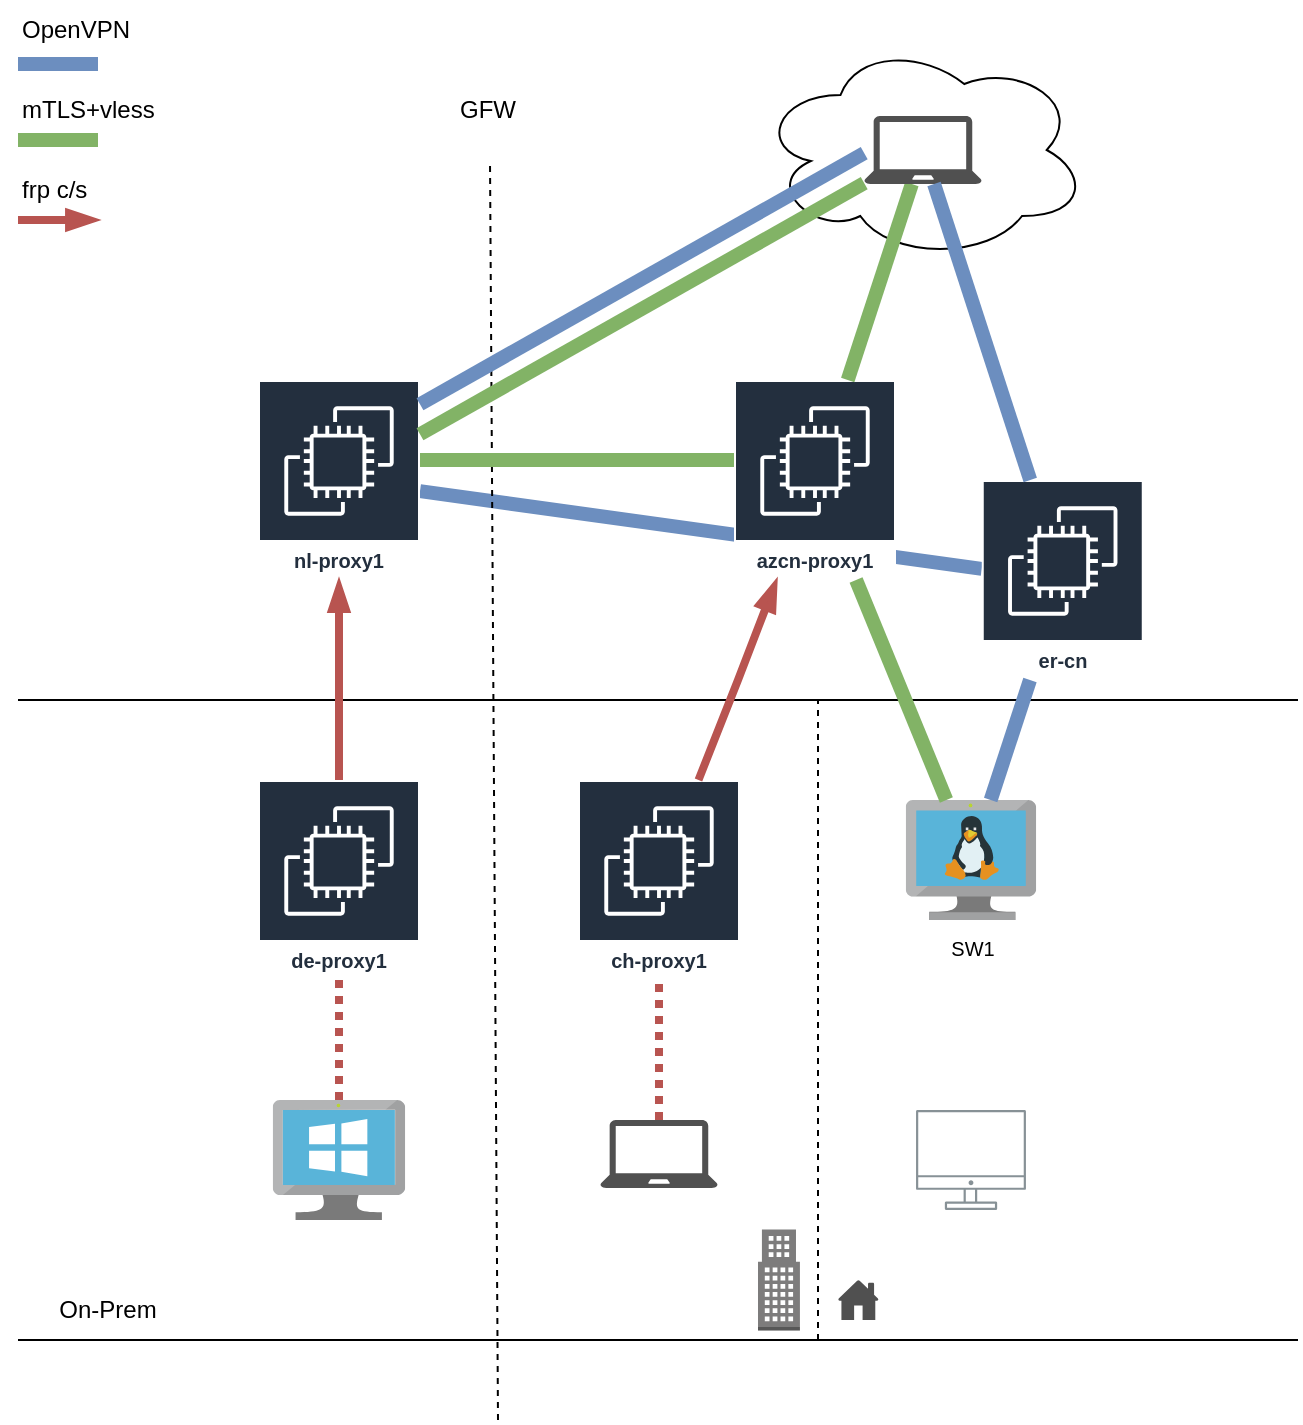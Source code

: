 <mxfile version="24.5.2" type="github">
  <diagram id="Ht1M8jgEwFfnCIfOTk4-" name="Page-1">
    <mxGraphModel dx="680" dy="686" grid="1" gridSize="10" guides="1" tooltips="1" connect="1" arrows="1" fold="1" page="1" pageScale="1" pageWidth="1169" pageHeight="827" math="0" shadow="0">
      <root>
        <mxCell id="0" />
        <mxCell id="1" parent="0" />
        <mxCell id="0Nob8IYni_k8NrIQMKCA-43" value="" style="endArrow=none;html=1;rounded=0;fillColor=#dae8fc;strokeColor=#6c8ebf;strokeWidth=7;" edge="1" parent="1" source="0Nob8IYni_k8NrIQMKCA-15" target="0Nob8IYni_k8NrIQMKCA-8">
          <mxGeometry width="50" height="50" relative="1" as="geometry">
            <mxPoint x="488" y="260" as="sourcePoint" />
            <mxPoint x="331" y="260" as="targetPoint" />
          </mxGeometry>
        </mxCell>
        <mxCell id="0Nob8IYni_k8NrIQMKCA-3" value="azcn-proxy1" style="sketch=0;outlineConnect=0;fontColor=#232F3E;gradientColor=none;strokeColor=#ffffff;fillColor=#232F3E;dashed=0;verticalLabelPosition=middle;verticalAlign=bottom;align=center;html=1;whiteSpace=wrap;fontSize=10;fontStyle=1;spacing=3;shape=mxgraph.aws4.productIcon;prIcon=mxgraph.aws4.ec2;" vertex="1" parent="1">
          <mxGeometry x="478" y="200" width="81" height="100" as="geometry" />
        </mxCell>
        <mxCell id="0Nob8IYni_k8NrIQMKCA-4" value="" style="sketch=0;pointerEvents=1;shadow=0;dashed=0;html=1;strokeColor=none;fillColor=#505050;labelPosition=center;verticalLabelPosition=bottom;verticalAlign=top;outlineConnect=0;align=center;shape=mxgraph.office.concepts.home;" vertex="1" parent="1">
          <mxGeometry x="530" y="650" width="20.4" height="20" as="geometry" />
        </mxCell>
        <mxCell id="0Nob8IYni_k8NrIQMKCA-5" value="" style="endArrow=none;dashed=1;html=1;rounded=0;" edge="1" parent="1">
          <mxGeometry width="50" height="50" relative="1" as="geometry">
            <mxPoint x="360" y="720" as="sourcePoint" />
            <mxPoint x="356" y="90" as="targetPoint" />
          </mxGeometry>
        </mxCell>
        <mxCell id="0Nob8IYni_k8NrIQMKCA-6" value="de-proxy1" style="sketch=0;outlineConnect=0;fontColor=#232F3E;gradientColor=none;strokeColor=#ffffff;fillColor=#232F3E;dashed=0;verticalLabelPosition=middle;verticalAlign=bottom;align=center;html=1;whiteSpace=wrap;fontSize=10;fontStyle=1;spacing=3;shape=mxgraph.aws4.productIcon;prIcon=mxgraph.aws4.ec2;" vertex="1" parent="1">
          <mxGeometry x="240" y="400" width="81" height="100" as="geometry" />
        </mxCell>
        <mxCell id="0Nob8IYni_k8NrIQMKCA-8" value="nl-proxy1" style="sketch=0;outlineConnect=0;fontColor=#232F3E;gradientColor=none;strokeColor=#ffffff;fillColor=#232F3E;dashed=0;verticalLabelPosition=middle;verticalAlign=bottom;align=center;html=1;whiteSpace=wrap;fontSize=10;fontStyle=1;spacing=3;shape=mxgraph.aws4.productIcon;prIcon=mxgraph.aws4.ec2;" vertex="1" parent="1">
          <mxGeometry x="240" y="200" width="81" height="100" as="geometry" />
        </mxCell>
        <mxCell id="0Nob8IYni_k8NrIQMKCA-10" value="" style="endArrow=none;html=1;rounded=0;" edge="1" parent="1">
          <mxGeometry width="50" height="50" relative="1" as="geometry">
            <mxPoint x="120" y="360" as="sourcePoint" />
            <mxPoint x="760" y="360" as="targetPoint" />
          </mxGeometry>
        </mxCell>
        <mxCell id="0Nob8IYni_k8NrIQMKCA-12" value="" style="endArrow=none;html=1;rounded=0;" edge="1" parent="1">
          <mxGeometry width="50" height="50" relative="1" as="geometry">
            <mxPoint x="120" y="680" as="sourcePoint" />
            <mxPoint x="760" y="680" as="targetPoint" />
          </mxGeometry>
        </mxCell>
        <mxCell id="0Nob8IYni_k8NrIQMKCA-13" value="OpenVPN" style="text;html=1;align=left;verticalAlign=middle;whiteSpace=wrap;rounded=0;" vertex="1" parent="1">
          <mxGeometry x="120" y="10" width="110" height="30" as="geometry" />
        </mxCell>
        <mxCell id="0Nob8IYni_k8NrIQMKCA-14" value="On-Prem" style="text;html=1;align=center;verticalAlign=middle;whiteSpace=wrap;rounded=0;" vertex="1" parent="1">
          <mxGeometry x="120" y="650" width="90" height="30" as="geometry" />
        </mxCell>
        <mxCell id="0Nob8IYni_k8NrIQMKCA-15" value="er-cn" style="sketch=0;outlineConnect=0;fontColor=#232F3E;gradientColor=none;strokeColor=#ffffff;fillColor=#232F3E;dashed=0;verticalLabelPosition=middle;verticalAlign=bottom;align=center;html=1;whiteSpace=wrap;fontSize=10;fontStyle=1;spacing=3;shape=mxgraph.aws4.productIcon;prIcon=mxgraph.aws4.ec2;" vertex="1" parent="1">
          <mxGeometry x="601.88" y="250" width="81" height="100" as="geometry" />
        </mxCell>
        <mxCell id="0Nob8IYni_k8NrIQMKCA-16" value="ch-proxy1" style="sketch=0;outlineConnect=0;fontColor=#232F3E;gradientColor=none;strokeColor=#ffffff;fillColor=#232F3E;dashed=0;verticalLabelPosition=middle;verticalAlign=bottom;align=center;html=1;whiteSpace=wrap;fontSize=10;fontStyle=1;spacing=3;shape=mxgraph.aws4.productIcon;prIcon=mxgraph.aws4.ec2;" vertex="1" parent="1">
          <mxGeometry x="400" y="400" width="81" height="100" as="geometry" />
        </mxCell>
        <mxCell id="0Nob8IYni_k8NrIQMKCA-17" value="" style="sketch=0;pointerEvents=1;shadow=0;dashed=0;html=1;strokeColor=none;fillColor=#505050;labelPosition=center;verticalLabelPosition=bottom;verticalAlign=top;outlineConnect=0;align=center;shape=mxgraph.office.devices.laptop;" vertex="1" parent="1">
          <mxGeometry x="411.11" y="570" width="58.77" height="34" as="geometry" />
        </mxCell>
        <mxCell id="0Nob8IYni_k8NrIQMKCA-21" value="" style="image;sketch=0;aspect=fixed;html=1;points=[];align=center;fontSize=12;image=img/lib/mscae/VirtualMachineWindows.svg;" vertex="1" parent="1">
          <mxGeometry x="247.39" y="560" width="66.22" height="60" as="geometry" />
        </mxCell>
        <mxCell id="0Nob8IYni_k8NrIQMKCA-23" value="GFW" style="text;html=1;align=center;verticalAlign=middle;whiteSpace=wrap;rounded=0;" vertex="1" parent="1">
          <mxGeometry x="310" y="50" width="90" height="30" as="geometry" />
        </mxCell>
        <mxCell id="0Nob8IYni_k8NrIQMKCA-24" value="&lt;font style=&quot;font-size: 10px;&quot;&gt;SW1&lt;/font&gt;" style="image;sketch=0;aspect=fixed;html=1;points=[];align=center;fontSize=12;image=img/lib/mscae/VM_Linux.svg;" vertex="1" parent="1">
          <mxGeometry x="563.89" y="410" width="65.22" height="60" as="geometry" />
        </mxCell>
        <mxCell id="0Nob8IYni_k8NrIQMKCA-27" value="" style="sketch=0;outlineConnect=0;gradientColor=none;fontColor=#545B64;strokeColor=none;fillColor=#879196;dashed=0;verticalLabelPosition=bottom;verticalAlign=top;align=center;html=1;fontSize=12;fontStyle=0;aspect=fixed;shape=mxgraph.aws4.illustration_desktop;pointerEvents=1" vertex="1" parent="1">
          <mxGeometry x="569.02" y="565" width="54.95" height="50" as="geometry" />
        </mxCell>
        <mxCell id="0Nob8IYni_k8NrIQMKCA-28" value="" style="endArrow=none;dashed=1;html=1;rounded=0;" edge="1" parent="1">
          <mxGeometry width="50" height="50" relative="1" as="geometry">
            <mxPoint x="520" y="680" as="sourcePoint" />
            <mxPoint x="520" y="360" as="targetPoint" />
          </mxGeometry>
        </mxCell>
        <mxCell id="0Nob8IYni_k8NrIQMKCA-29" value="" style="outlineConnect=0;dashed=0;verticalLabelPosition=bottom;verticalAlign=top;align=center;html=1;shape=mxgraph.aws3.office_building;fillColor=#7D7C7C;gradientColor=none;" vertex="1" parent="1">
          <mxGeometry x="490" y="624.75" width="20.96" height="50.5" as="geometry" />
        </mxCell>
        <mxCell id="0Nob8IYni_k8NrIQMKCA-33" value="" style="endArrow=none;html=1;rounded=0;fillColor=#d5e8d4;strokeColor=#82b366;strokeWidth=7;" edge="1" parent="1" source="0Nob8IYni_k8NrIQMKCA-24" target="0Nob8IYni_k8NrIQMKCA-3">
          <mxGeometry width="50" height="50" relative="1" as="geometry">
            <mxPoint x="680" y="450" as="sourcePoint" />
            <mxPoint x="730" y="400" as="targetPoint" />
          </mxGeometry>
        </mxCell>
        <mxCell id="0Nob8IYni_k8NrIQMKCA-34" value="" style="endArrow=none;html=1;rounded=0;fillColor=#d5e8d4;strokeColor=#82b366;strokeWidth=7;" edge="1" parent="1">
          <mxGeometry width="50" height="50" relative="1" as="geometry">
            <mxPoint x="478" y="240" as="sourcePoint" />
            <mxPoint x="321" y="240" as="targetPoint" />
          </mxGeometry>
        </mxCell>
        <mxCell id="0Nob8IYni_k8NrIQMKCA-36" value="" style="ellipse;shape=cloud;whiteSpace=wrap;html=1;" vertex="1" parent="1">
          <mxGeometry x="490" y="30" width="165" height="110" as="geometry" />
        </mxCell>
        <mxCell id="0Nob8IYni_k8NrIQMKCA-37" value="" style="endArrow=blockThin;html=1;rounded=0;strokeWidth=4;fillColor=#f8cecc;strokeColor=#b85450;endFill=1;" edge="1" parent="1" source="0Nob8IYni_k8NrIQMKCA-16" target="0Nob8IYni_k8NrIQMKCA-3">
          <mxGeometry width="50" height="50" relative="1" as="geometry">
            <mxPoint x="480" y="410" as="sourcePoint" />
            <mxPoint x="530" y="360" as="targetPoint" />
            <Array as="points">
              <mxPoint x="480" y="350" />
            </Array>
          </mxGeometry>
        </mxCell>
        <mxCell id="0Nob8IYni_k8NrIQMKCA-38" value="" style="endArrow=none;dashed=1;html=1;rounded=0;strokeWidth=4;fillColor=#f8cecc;strokeColor=#b85450;dashPattern=1 1;" edge="1" parent="1" source="0Nob8IYni_k8NrIQMKCA-17" target="0Nob8IYni_k8NrIQMKCA-16">
          <mxGeometry width="50" height="50" relative="1" as="geometry">
            <mxPoint x="440" y="550" as="sourcePoint" />
            <mxPoint x="490" y="500" as="targetPoint" />
          </mxGeometry>
        </mxCell>
        <mxCell id="0Nob8IYni_k8NrIQMKCA-39" value="" style="endArrow=blockThin;html=1;rounded=0;strokeWidth=4;fillColor=#f8cecc;strokeColor=#b85450;endFill=1;" edge="1" parent="1" source="0Nob8IYni_k8NrIQMKCA-6" target="0Nob8IYni_k8NrIQMKCA-8">
          <mxGeometry width="50" height="50" relative="1" as="geometry">
            <mxPoint x="470" y="410" as="sourcePoint" />
            <mxPoint x="509" y="310" as="targetPoint" />
          </mxGeometry>
        </mxCell>
        <mxCell id="0Nob8IYni_k8NrIQMKCA-40" value="" style="endArrow=none;dashed=1;html=1;rounded=0;strokeWidth=4;fillColor=#f8cecc;strokeColor=#b85450;dashPattern=1 1;" edge="1" parent="1" source="0Nob8IYni_k8NrIQMKCA-21" target="0Nob8IYni_k8NrIQMKCA-6">
          <mxGeometry width="50" height="50" relative="1" as="geometry">
            <mxPoint x="340" y="580" as="sourcePoint" />
            <mxPoint x="340" y="510" as="targetPoint" />
          </mxGeometry>
        </mxCell>
        <mxCell id="0Nob8IYni_k8NrIQMKCA-41" value="" style="endArrow=none;html=1;rounded=0;fillColor=#d5e8d4;strokeColor=#82b366;strokeWidth=7;" edge="1" parent="1" source="0Nob8IYni_k8NrIQMKCA-26" target="0Nob8IYni_k8NrIQMKCA-3">
          <mxGeometry width="50" height="50" relative="1" as="geometry">
            <mxPoint x="608.89" y="220" as="sourcePoint" />
            <mxPoint x="563.89" y="110" as="targetPoint" />
          </mxGeometry>
        </mxCell>
        <mxCell id="0Nob8IYni_k8NrIQMKCA-26" value="" style="sketch=0;pointerEvents=1;shadow=0;dashed=0;html=1;strokeColor=none;fillColor=#505050;labelPosition=center;verticalLabelPosition=bottom;verticalAlign=top;outlineConnect=0;align=center;shape=mxgraph.office.devices.laptop;" vertex="1" parent="1">
          <mxGeometry x="543.11" y="68" width="58.77" height="34" as="geometry" />
        </mxCell>
        <mxCell id="0Nob8IYni_k8NrIQMKCA-42" value="" style="endArrow=none;html=1;rounded=0;fillColor=#d5e8d4;strokeColor=#82b366;strokeWidth=7;" edge="1" parent="1" source="0Nob8IYni_k8NrIQMKCA-26" target="0Nob8IYni_k8NrIQMKCA-8">
          <mxGeometry width="50" height="50" relative="1" as="geometry">
            <mxPoint x="577" y="112" as="sourcePoint" />
            <mxPoint x="545" y="210" as="targetPoint" />
          </mxGeometry>
        </mxCell>
        <mxCell id="0Nob8IYni_k8NrIQMKCA-45" value="" style="endArrow=none;html=1;rounded=0;fillColor=#dae8fc;strokeColor=#6c8ebf;strokeWidth=7;" edge="1" parent="1" source="0Nob8IYni_k8NrIQMKCA-15" target="0Nob8IYni_k8NrIQMKCA-26">
          <mxGeometry width="50" height="50" relative="1" as="geometry">
            <mxPoint x="612" y="304" as="sourcePoint" />
            <mxPoint x="331" y="266" as="targetPoint" />
          </mxGeometry>
        </mxCell>
        <mxCell id="0Nob8IYni_k8NrIQMKCA-46" value="" style="endArrow=none;html=1;rounded=0;fillColor=#dae8fc;strokeColor=#6c8ebf;strokeWidth=7;" edge="1" parent="1">
          <mxGeometry width="50" height="50" relative="1" as="geometry">
            <mxPoint x="321" y="212.114" as="sourcePoint" />
            <mxPoint x="543.11" y="86.605" as="targetPoint" />
          </mxGeometry>
        </mxCell>
        <mxCell id="0Nob8IYni_k8NrIQMKCA-47" value="" style="endArrow=none;html=1;rounded=0;fillColor=#dae8fc;strokeColor=#6c8ebf;strokeWidth=7;" edge="1" parent="1" source="0Nob8IYni_k8NrIQMKCA-24" target="0Nob8IYni_k8NrIQMKCA-15">
          <mxGeometry width="50" height="50" relative="1" as="geometry">
            <mxPoint x="623.97" y="250" as="sourcePoint" />
            <mxPoint x="575.97" y="102" as="targetPoint" />
          </mxGeometry>
        </mxCell>
        <mxCell id="0Nob8IYni_k8NrIQMKCA-48" value="" style="endArrow=none;html=1;rounded=0;fillColor=#dae8fc;strokeColor=#6c8ebf;strokeWidth=7;" edge="1" parent="1">
          <mxGeometry width="50" height="50" relative="1" as="geometry">
            <mxPoint x="160" y="42" as="sourcePoint" />
            <mxPoint x="120" y="42" as="targetPoint" />
          </mxGeometry>
        </mxCell>
        <mxCell id="0Nob8IYni_k8NrIQMKCA-49" value="" style="endArrow=none;html=1;rounded=0;fillColor=#d5e8d4;strokeColor=#82b366;strokeWidth=7;" edge="1" parent="1">
          <mxGeometry width="50" height="50" relative="1" as="geometry">
            <mxPoint x="160" y="80" as="sourcePoint" />
            <mxPoint x="120" y="80" as="targetPoint" />
          </mxGeometry>
        </mxCell>
        <mxCell id="0Nob8IYni_k8NrIQMKCA-51" value="" style="endArrow=blockThin;html=1;rounded=0;strokeWidth=4;fillColor=#f8cecc;strokeColor=#b85450;endFill=1;" edge="1" parent="1">
          <mxGeometry width="50" height="50" relative="1" as="geometry">
            <mxPoint x="120" y="120" as="sourcePoint" />
            <mxPoint x="160" y="120" as="targetPoint" />
            <Array as="points">
              <mxPoint x="140" y="120" />
            </Array>
          </mxGeometry>
        </mxCell>
        <mxCell id="0Nob8IYni_k8NrIQMKCA-53" value="mTLS+vless" style="text;html=1;align=left;verticalAlign=middle;whiteSpace=wrap;rounded=0;" vertex="1" parent="1">
          <mxGeometry x="120" y="50" width="110" height="30" as="geometry" />
        </mxCell>
        <mxCell id="0Nob8IYni_k8NrIQMKCA-54" value="frp c/s" style="text;html=1;align=left;verticalAlign=middle;whiteSpace=wrap;rounded=0;" vertex="1" parent="1">
          <mxGeometry x="120" y="90" width="110" height="30" as="geometry" />
        </mxCell>
      </root>
    </mxGraphModel>
  </diagram>
</mxfile>
